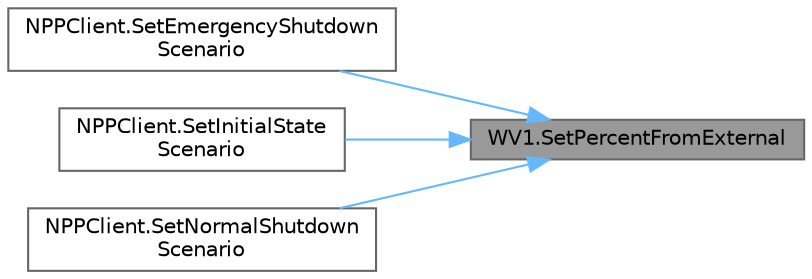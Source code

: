 digraph "WV1.SetPercentFromExternal"
{
 // LATEX_PDF_SIZE
  bgcolor="transparent";
  edge [fontname=Helvetica,fontsize=10,labelfontname=Helvetica,labelfontsize=10];
  node [fontname=Helvetica,fontsize=10,shape=box,height=0.2,width=0.4];
  rankdir="RL";
  Node1 [id="Node000001",label="WV1.SetPercentFromExternal",height=0.2,width=0.4,color="gray40", fillcolor="grey60", style="filled", fontcolor="black",tooltip="This method sets the percentage value of the switch based on an external input."];
  Node1 -> Node2 [id="edge1_Node000001_Node000002",dir="back",color="steelblue1",style="solid",tooltip=" "];
  Node2 [id="Node000002",label="NPPClient.SetEmergencyShutdown\lScenario",height=0.2,width=0.4,color="grey40", fillcolor="white", style="filled",URL="$class_n_p_p_client.html#a04c477b80b7cae1d9f808672102d05a9",tooltip="This method loads the emergency shutdown scenario."];
  Node1 -> Node3 [id="edge2_Node000001_Node000003",dir="back",color="steelblue1",style="solid",tooltip=" "];
  Node3 [id="Node000003",label="NPPClient.SetInitialState\lScenario",height=0.2,width=0.4,color="grey40", fillcolor="white", style="filled",URL="$class_n_p_p_client.html#ab483b9d598a2b44d142baa90e4aba643",tooltip="This method loads the normal startup scenario."];
  Node1 -> Node4 [id="edge3_Node000001_Node000004",dir="back",color="steelblue1",style="solid",tooltip=" "];
  Node4 [id="Node000004",label="NPPClient.SetNormalShutdown\lScenario",height=0.2,width=0.4,color="grey40", fillcolor="white", style="filled",URL="$class_n_p_p_client.html#aeb73c8dc8db1a00c535d18c51c49e8a9",tooltip="This method loads the normal shutdown scenario."];
}
